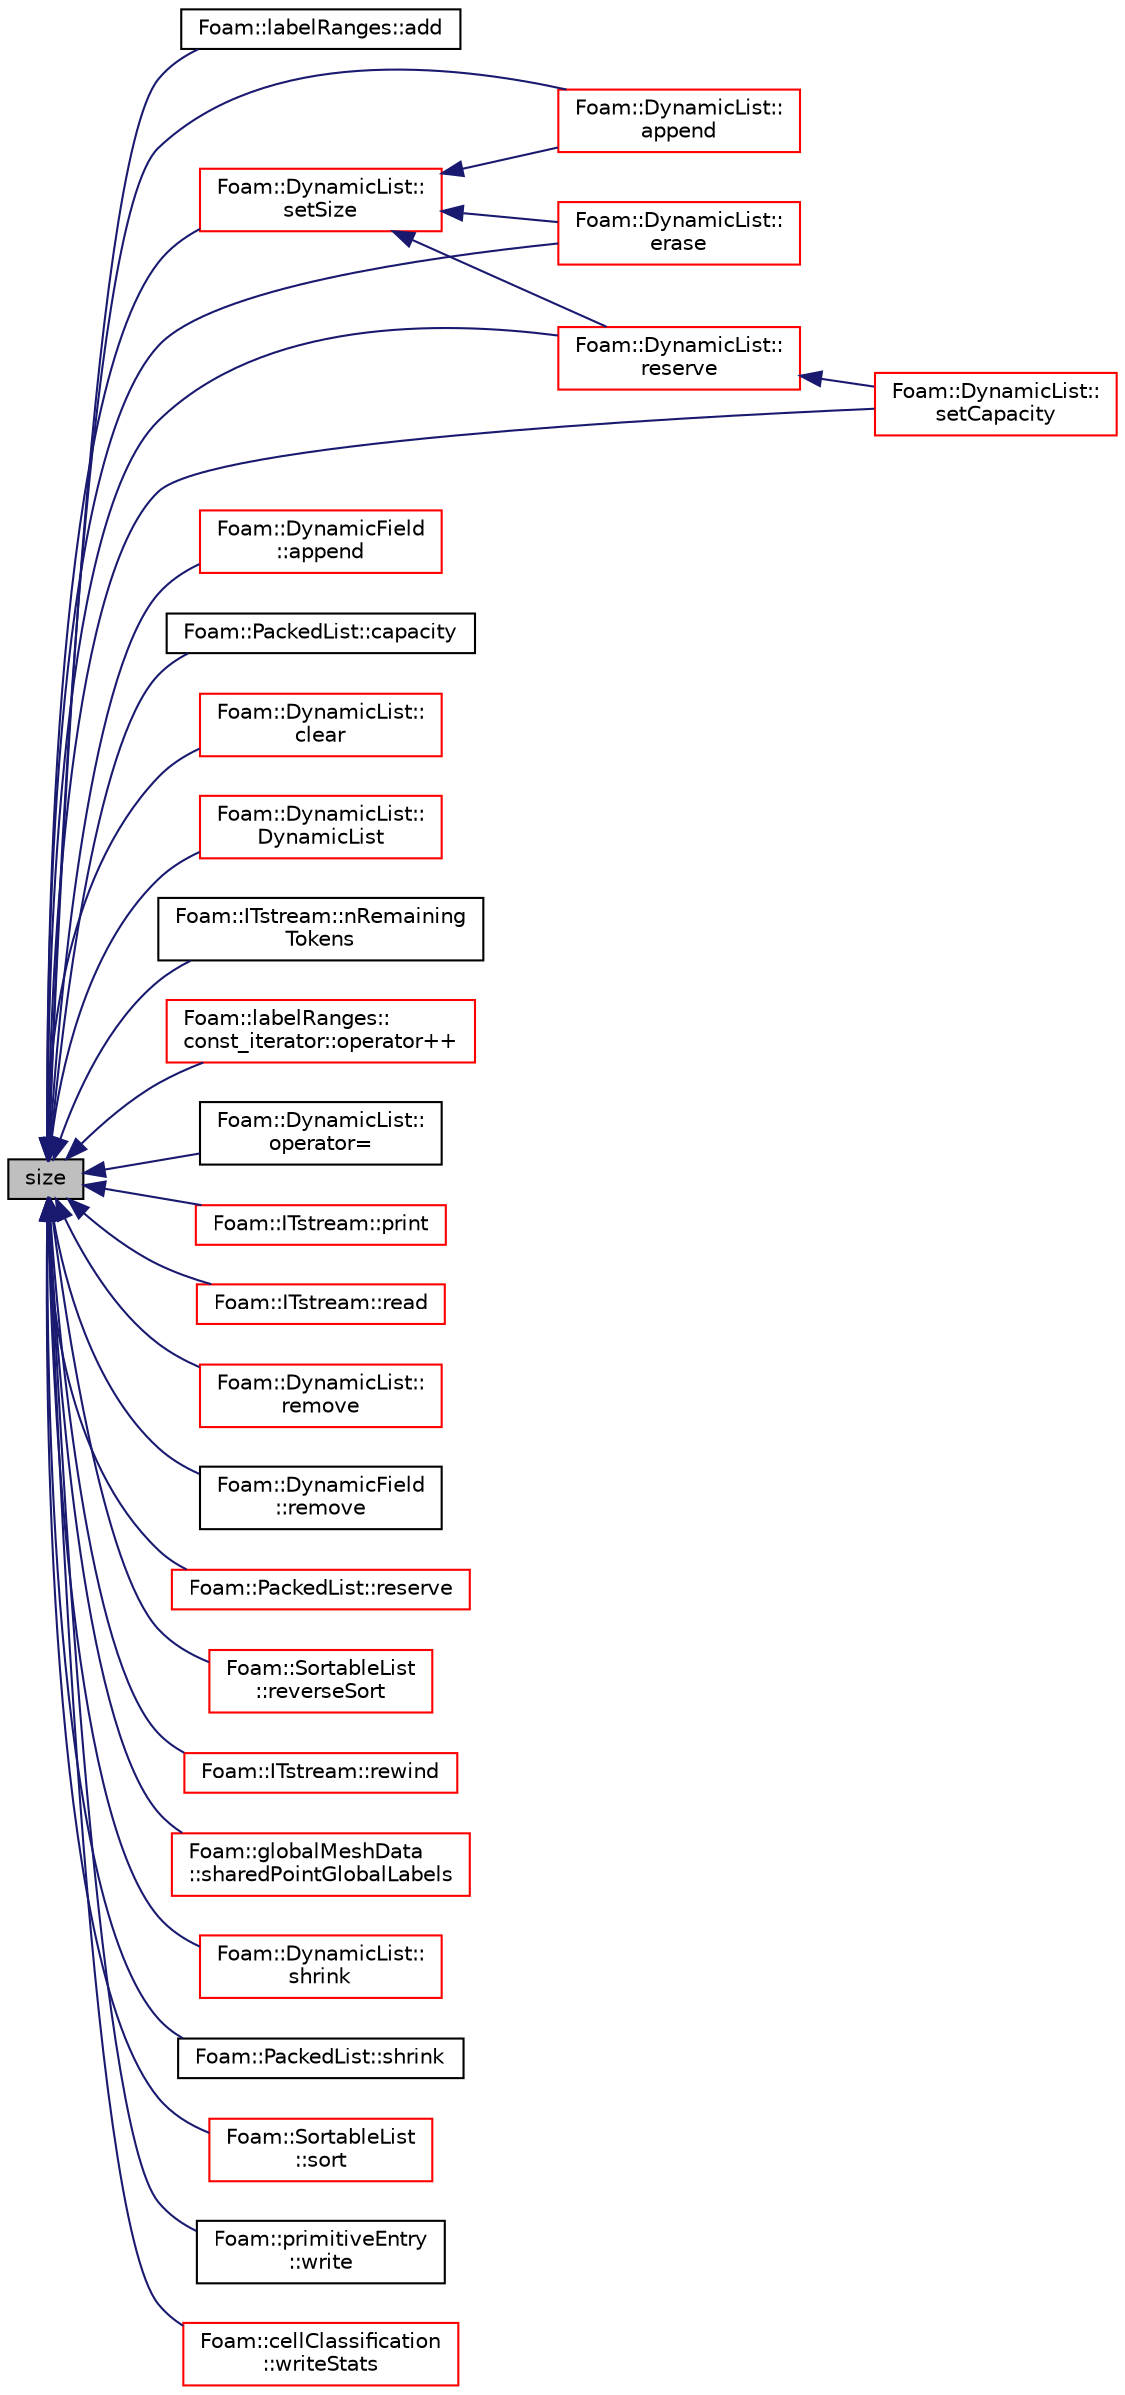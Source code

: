 digraph "size"
{
  bgcolor="transparent";
  edge [fontname="Helvetica",fontsize="10",labelfontname="Helvetica",labelfontsize="10"];
  node [fontname="Helvetica",fontsize="10",shape=record];
  rankdir="LR";
  Node1 [label="size",height=0.2,width=0.4,color="black", fillcolor="grey75", style="filled", fontcolor="black"];
  Node1 -> Node2 [dir="back",color="midnightblue",fontsize="10",style="solid",fontname="Helvetica"];
  Node2 [label="Foam::labelRanges::add",height=0.2,width=0.4,color="black",URL="$a01282.html#a2a9b5231256cea35a9d3851f2d1bb9fc",tooltip="Add the range to the list. "];
  Node1 -> Node3 [dir="back",color="midnightblue",fontsize="10",style="solid",fontname="Helvetica"];
  Node3 [label="Foam::DynamicList::\lappend",height=0.2,width=0.4,color="red",URL="$a00612.html#a7b67b42af715604376ad63a681dee6d8",tooltip="Append an element at the end of the list. "];
  Node1 -> Node4 [dir="back",color="midnightblue",fontsize="10",style="solid",fontname="Helvetica"];
  Node4 [label="Foam::DynamicField\l::append",height=0.2,width=0.4,color="red",URL="$a00605.html#a13502d5ef5b1f4dd51744972bd50c759",tooltip="Append an element at the end of the list. "];
  Node1 -> Node5 [dir="back",color="midnightblue",fontsize="10",style="solid",fontname="Helvetica"];
  Node5 [label="Foam::PackedList::capacity",height=0.2,width=0.4,color="black",URL="$a01800.html#ae1423bc22aed311d9d6a1f64edd40428",tooltip="The number of elements that can be stored before reallocating. "];
  Node1 -> Node6 [dir="back",color="midnightblue",fontsize="10",style="solid",fontname="Helvetica"];
  Node6 [label="Foam::DynamicList::\lclear",height=0.2,width=0.4,color="red",URL="$a00612.html#ac8bb3912a3ce86b15842e79d0b421204",tooltip="Clear the addressed list, i.e. set the size to zero. "];
  Node1 -> Node7 [dir="back",color="midnightblue",fontsize="10",style="solid",fontname="Helvetica"];
  Node7 [label="Foam::DynamicList::\lDynamicList",height=0.2,width=0.4,color="red",URL="$a00612.html#ab5ff0cfc506490806255b55569034337",tooltip="Construct null. "];
  Node1 -> Node8 [dir="back",color="midnightblue",fontsize="10",style="solid",fontname="Helvetica"];
  Node8 [label="Foam::DynamicList::\lerase",height=0.2,width=0.4,color="red",URL="$a00612.html#ad2d73cf9ff73f7ecef24ad6e4cc77aae",tooltip="Erase an element, move the remaining elements to fill the gap. "];
  Node1 -> Node9 [dir="back",color="midnightblue",fontsize="10",style="solid",fontname="Helvetica"];
  Node9 [label="Foam::ITstream::nRemaining\lTokens",height=0.2,width=0.4,color="black",URL="$a01240.html#a361347b902fe9b0fd6ca622f0ddb895b",tooltip="Return the number of remaining tokens. "];
  Node1 -> Node10 [dir="back",color="midnightblue",fontsize="10",style="solid",fontname="Helvetica"];
  Node10 [label="Foam::labelRanges::\lconst_iterator::operator++",height=0.2,width=0.4,color="red",URL="$a00352.html#a3be3ab703b1dbf5ae8f95a5e693a2ba9"];
  Node1 -> Node11 [dir="back",color="midnightblue",fontsize="10",style="solid",fontname="Helvetica"];
  Node11 [label="Foam::DynamicList::\loperator=",height=0.2,width=0.4,color="black",URL="$a00612.html#af07f8836d0a98573e7e01be2b17e0f48",tooltip="Assignment from DynamicList. "];
  Node1 -> Node12 [dir="back",color="midnightblue",fontsize="10",style="solid",fontname="Helvetica"];
  Node12 [label="Foam::ITstream::print",height=0.2,width=0.4,color="red",URL="$a01240.html#a396408e517abe1f8cae9d2844a18ad1e",tooltip="Print description of IOstream to Ostream. "];
  Node1 -> Node13 [dir="back",color="midnightblue",fontsize="10",style="solid",fontname="Helvetica"];
  Node13 [label="Foam::ITstream::read",height=0.2,width=0.4,color="red",URL="$a01240.html#a3d4b02e5b143d1a4ba9a5b34f11b4ed1",tooltip="Return next token from stream. "];
  Node1 -> Node14 [dir="back",color="midnightblue",fontsize="10",style="solid",fontname="Helvetica"];
  Node14 [label="Foam::DynamicList::\lremove",height=0.2,width=0.4,color="red",URL="$a00612.html#a11a92c7c8e39f3f023c3bcca1e5297f0",tooltip="Remove and return the top element. "];
  Node1 -> Node15 [dir="back",color="midnightblue",fontsize="10",style="solid",fontname="Helvetica"];
  Node15 [label="Foam::DynamicField\l::remove",height=0.2,width=0.4,color="black",URL="$a00605.html#a11a92c7c8e39f3f023c3bcca1e5297f0",tooltip="Remove and return the top element. "];
  Node1 -> Node16 [dir="back",color="midnightblue",fontsize="10",style="solid",fontname="Helvetica"];
  Node16 [label="Foam::DynamicList::\lreserve",height=0.2,width=0.4,color="red",URL="$a00612.html#a7294bcb6d8983466db362b4acf6e72ec",tooltip="Reserve allocation space for at least this size. "];
  Node16 -> Node17 [dir="back",color="midnightblue",fontsize="10",style="solid",fontname="Helvetica"];
  Node17 [label="Foam::DynamicList::\lsetCapacity",height=0.2,width=0.4,color="red",URL="$a00612.html#a3769bf93f15609625d62b693c566bcd1",tooltip="Alter the size of the underlying storage. "];
  Node1 -> Node18 [dir="back",color="midnightblue",fontsize="10",style="solid",fontname="Helvetica"];
  Node18 [label="Foam::PackedList::reserve",height=0.2,width=0.4,color="red",URL="$a01800.html#a7294bcb6d8983466db362b4acf6e72ec",tooltip="Reserve allocation space for at least this size. "];
  Node1 -> Node19 [dir="back",color="midnightblue",fontsize="10",style="solid",fontname="Helvetica"];
  Node19 [label="Foam::SortableList\l::reverseSort",height=0.2,width=0.4,color="red",URL="$a02465.html#a9ce3c2209a04ed8ea34d7b82ce913219",tooltip="Reverse (stable) sort the list. "];
  Node1 -> Node20 [dir="back",color="midnightblue",fontsize="10",style="solid",fontname="Helvetica"];
  Node20 [label="Foam::ITstream::rewind",height=0.2,width=0.4,color="red",URL="$a01240.html#a05672413dc96a628155fb940ab50362d",tooltip="Rewind and return the stream so that it may be read again. "];
  Node1 -> Node17 [dir="back",color="midnightblue",fontsize="10",style="solid",fontname="Helvetica"];
  Node1 -> Node21 [dir="back",color="midnightblue",fontsize="10",style="solid",fontname="Helvetica"];
  Node21 [label="Foam::DynamicList::\lsetSize",height=0.2,width=0.4,color="red",URL="$a00612.html#aedb985ffeaf1bdbfeccc2a8730405703",tooltip="Alter the addressed list size. "];
  Node21 -> Node3 [dir="back",color="midnightblue",fontsize="10",style="solid",fontname="Helvetica"];
  Node21 -> Node8 [dir="back",color="midnightblue",fontsize="10",style="solid",fontname="Helvetica"];
  Node21 -> Node16 [dir="back",color="midnightblue",fontsize="10",style="solid",fontname="Helvetica"];
  Node1 -> Node22 [dir="back",color="midnightblue",fontsize="10",style="solid",fontname="Helvetica"];
  Node22 [label="Foam::globalMeshData\l::sharedPointGlobalLabels",height=0.2,width=0.4,color="red",URL="$a00949.html#ad792c3d93b64d7531318acf72417f30c",tooltip="Return shared point global labels. Tries to read. "];
  Node1 -> Node23 [dir="back",color="midnightblue",fontsize="10",style="solid",fontname="Helvetica"];
  Node23 [label="Foam::DynamicList::\lshrink",height=0.2,width=0.4,color="red",URL="$a00612.html#a88964e734acd91f096c914d0cc5a6e75",tooltip="Shrink the allocated space to the number of elements used. "];
  Node1 -> Node24 [dir="back",color="midnightblue",fontsize="10",style="solid",fontname="Helvetica"];
  Node24 [label="Foam::PackedList::shrink",height=0.2,width=0.4,color="black",URL="$a01800.html#a14dbce2ca2fb7da194a2bbc0628fdfed",tooltip="Shrink the allocated space to what is actually used. "];
  Node1 -> Node25 [dir="back",color="midnightblue",fontsize="10",style="solid",fontname="Helvetica"];
  Node25 [label="Foam::SortableList\l::sort",height=0.2,width=0.4,color="red",URL="$a02465.html#a47fdc9eea42b6975cdc835bb2e08810e",tooltip="(stable) sort the list (if changed after construction time) "];
  Node1 -> Node26 [dir="back",color="midnightblue",fontsize="10",style="solid",fontname="Helvetica"];
  Node26 [label="Foam::primitiveEntry\l::write",height=0.2,width=0.4,color="black",URL="$a02017.html#aabe3ca6c5535c5216fad0a8da611489e",tooltip="Write, optionally with contents only (no keyword, etc) "];
  Node1 -> Node27 [dir="back",color="midnightblue",fontsize="10",style="solid",fontname="Helvetica"];
  Node27 [label="Foam::cellClassification\l::writeStats",height=0.2,width=0.4,color="red",URL="$a00203.html#a3852b36537f6220c4fc7f55769fc0f13",tooltip="Write statistics on cell types to Ostream. "];
}
